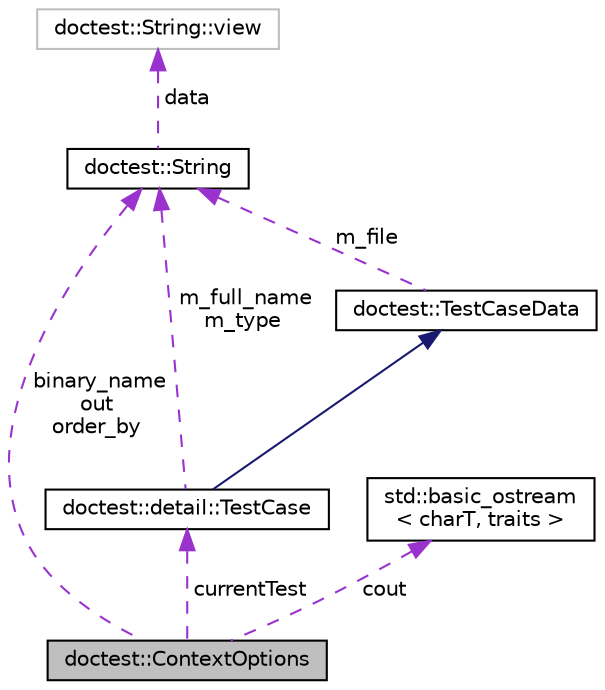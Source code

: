 digraph "doctest::ContextOptions"
{
 // LATEX_PDF_SIZE
  edge [fontname="Helvetica",fontsize="10",labelfontname="Helvetica",labelfontsize="10"];
  node [fontname="Helvetica",fontsize="10",shape=record];
  Node1 [label="doctest::ContextOptions",height=0.2,width=0.4,color="black", fillcolor="grey75", style="filled", fontcolor="black",tooltip="OCLINT too many fields."];
  Node2 -> Node1 [dir="back",color="darkorchid3",fontsize="10",style="dashed",label=" binary_name\nout\norder_by" ];
  Node2 [label="doctest::String",height=0.2,width=0.4,color="black", fillcolor="white", style="filled",URL="$classdoctest_1_1String.html",tooltip=" "];
  Node3 -> Node2 [dir="back",color="darkorchid3",fontsize="10",style="dashed",label=" data" ];
  Node3 [label="doctest::String::view",height=0.2,width=0.4,color="grey75", fillcolor="white", style="filled",tooltip="OCLINT avoid private static members."];
  Node4 -> Node1 [dir="back",color="darkorchid3",fontsize="10",style="dashed",label=" currentTest" ];
  Node4 [label="doctest::detail::TestCase",height=0.2,width=0.4,color="black", fillcolor="white", style="filled",URL="$structdoctest_1_1detail_1_1TestCase.html",tooltip=" "];
  Node5 -> Node4 [dir="back",color="midnightblue",fontsize="10",style="solid"];
  Node5 [label="doctest::TestCaseData",height=0.2,width=0.4,color="black", fillcolor="white", style="filled",URL="$structdoctest_1_1TestCaseData.html",tooltip=" "];
  Node2 -> Node5 [dir="back",color="darkorchid3",fontsize="10",style="dashed",label=" m_file" ];
  Node2 -> Node4 [dir="back",color="darkorchid3",fontsize="10",style="dashed",label=" m_full_name\nm_type" ];
  Node6 -> Node1 [dir="back",color="darkorchid3",fontsize="10",style="dashed",label=" cout" ];
  Node6 [label="std::basic_ostream\l\< charT, traits \>",height=0.2,width=0.4,color="black", fillcolor="white", style="filled",URL="$classstd_1_1basic__ostream.html",tooltip=" "];
}
